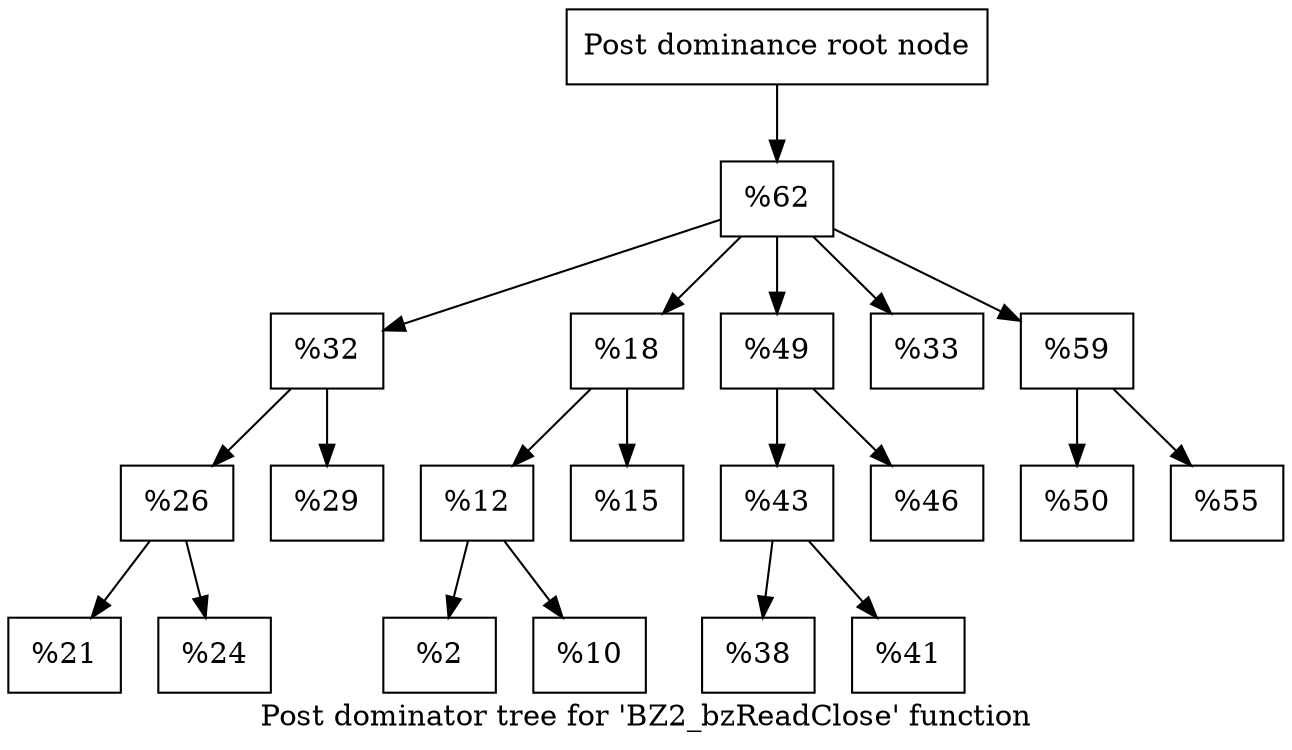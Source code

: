 digraph "Post dominator tree for 'BZ2_bzReadClose' function" {
	label="Post dominator tree for 'BZ2_bzReadClose' function";

	Node0x1279650 [shape=record,label="{Post dominance root node}"];
	Node0x1279650 -> Node0x12b12c0;
	Node0x12b12c0 [shape=record,label="{%62}"];
	Node0x12b12c0 -> Node0x1295c30;
	Node0x12b12c0 -> Node0x134a150;
	Node0x12b12c0 -> Node0x12af160;
	Node0x12b12c0 -> Node0x12bb5a0;
	Node0x12b12c0 -> Node0x134da80;
	Node0x1295c30 [shape=record,label="{%32}"];
	Node0x1295c30 -> Node0x119c4a0;
	Node0x1295c30 -> Node0x12a8750;
	Node0x119c4a0 [shape=record,label="{%26}"];
	Node0x119c4a0 -> Node0x132dbe0;
	Node0x119c4a0 -> Node0x1347a30;
	Node0x132dbe0 [shape=record,label="{%21}"];
	Node0x1347a30 [shape=record,label="{%24}"];
	Node0x12a8750 [shape=record,label="{%29}"];
	Node0x134a150 [shape=record,label="{%18}"];
	Node0x134a150 -> Node0x12aa960;
	Node0x134a150 -> Node0x10d8360;
	Node0x12aa960 [shape=record,label="{%12}"];
	Node0x12aa960 -> Node0x101e360;
	Node0x12aa960 -> Node0x1326560;
	Node0x101e360 [shape=record,label="{%2}"];
	Node0x1326560 [shape=record,label="{%10}"];
	Node0x10d8360 [shape=record,label="{%15}"];
	Node0x12af160 [shape=record,label="{%49}"];
	Node0x12af160 -> Node0x10ef470;
	Node0x12af160 -> Node0x10e7220;
	Node0x10ef470 [shape=record,label="{%43}"];
	Node0x10ef470 -> Node0x1256200;
	Node0x10ef470 -> Node0x10f5cb0;
	Node0x1256200 [shape=record,label="{%38}"];
	Node0x10f5cb0 [shape=record,label="{%41}"];
	Node0x10e7220 [shape=record,label="{%46}"];
	Node0x12bb5a0 [shape=record,label="{%33}"];
	Node0x134da80 [shape=record,label="{%59}"];
	Node0x134da80 -> Node0x129a7a0;
	Node0x134da80 -> Node0x1245ef0;
	Node0x129a7a0 [shape=record,label="{%50}"];
	Node0x1245ef0 [shape=record,label="{%55}"];
}
